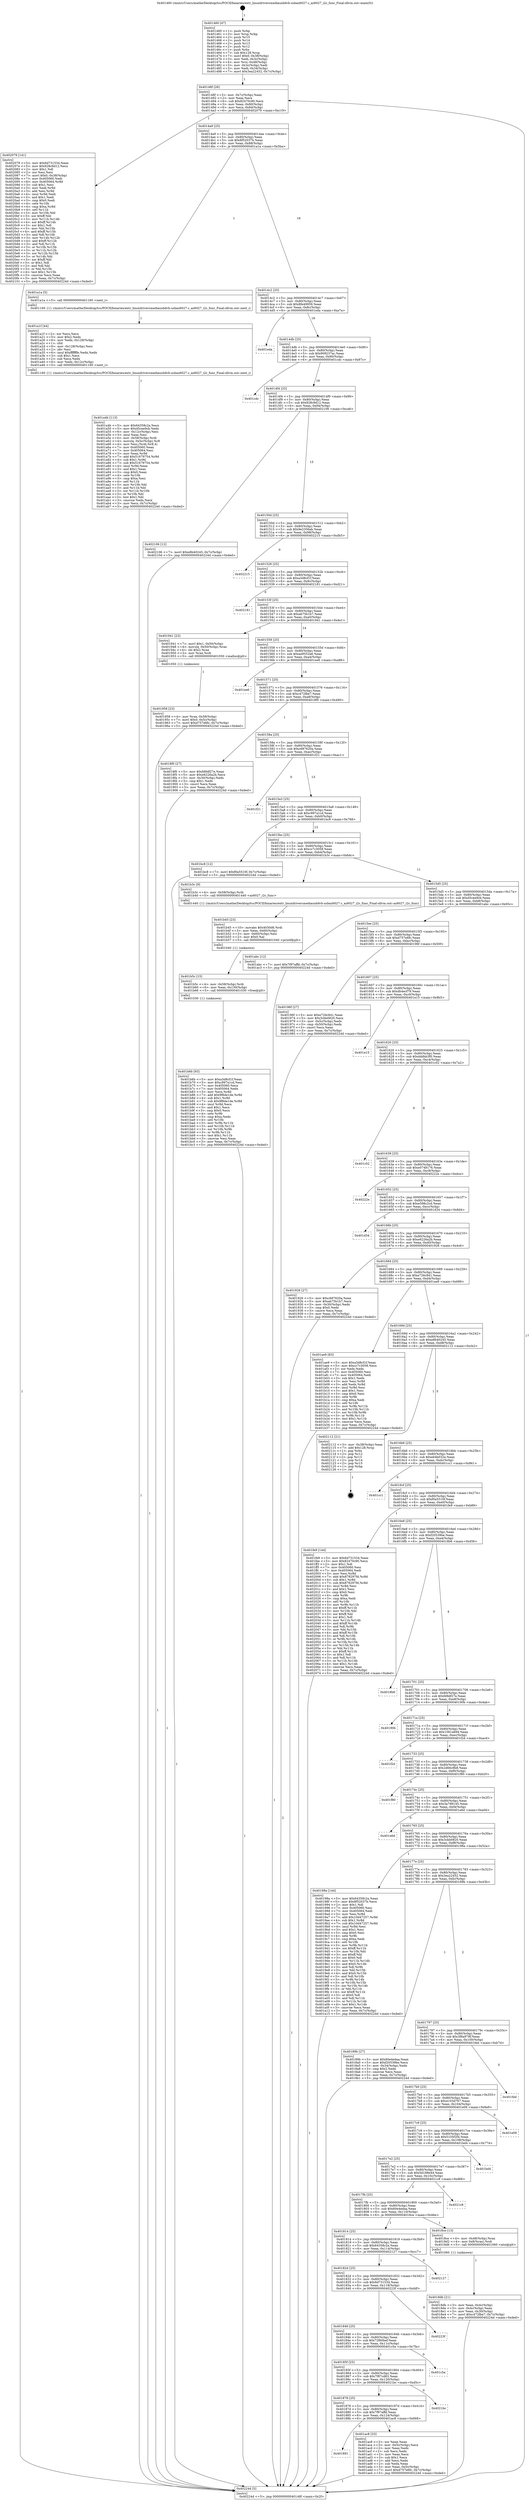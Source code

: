 digraph "0x401460" {
  label = "0x401460 (/mnt/c/Users/mathe/Desktop/tcc/POCII/binaries/extr_linuxdriversmediausbdvb-usbaz6027.c_az6027_i2c_func_Final-ollvm.out::main(0))"
  labelloc = "t"
  node[shape=record]

  Entry [label="",width=0.3,height=0.3,shape=circle,fillcolor=black,style=filled]
  "0x40148f" [label="{
     0x40148f [26]\l
     | [instrs]\l
     &nbsp;&nbsp;0x40148f \<+3\>: mov -0x7c(%rbp),%eax\l
     &nbsp;&nbsp;0x401492 \<+2\>: mov %eax,%ecx\l
     &nbsp;&nbsp;0x401494 \<+6\>: sub $0x82470c90,%ecx\l
     &nbsp;&nbsp;0x40149a \<+3\>: mov %eax,-0x80(%rbp)\l
     &nbsp;&nbsp;0x40149d \<+6\>: mov %ecx,-0x84(%rbp)\l
     &nbsp;&nbsp;0x4014a3 \<+6\>: je 0000000000402079 \<main+0xc19\>\l
  }"]
  "0x402079" [label="{
     0x402079 [141]\l
     | [instrs]\l
     &nbsp;&nbsp;0x402079 \<+5\>: mov $0x6d731534,%eax\l
     &nbsp;&nbsp;0x40207e \<+5\>: mov $0x928c9d12,%ecx\l
     &nbsp;&nbsp;0x402083 \<+2\>: mov $0x1,%dl\l
     &nbsp;&nbsp;0x402085 \<+2\>: xor %esi,%esi\l
     &nbsp;&nbsp;0x402087 \<+7\>: movl $0x0,-0x38(%rbp)\l
     &nbsp;&nbsp;0x40208e \<+7\>: mov 0x405060,%edi\l
     &nbsp;&nbsp;0x402095 \<+8\>: mov 0x405064,%r8d\l
     &nbsp;&nbsp;0x40209d \<+3\>: sub $0x1,%esi\l
     &nbsp;&nbsp;0x4020a0 \<+3\>: mov %edi,%r9d\l
     &nbsp;&nbsp;0x4020a3 \<+3\>: add %esi,%r9d\l
     &nbsp;&nbsp;0x4020a6 \<+4\>: imul %r9d,%edi\l
     &nbsp;&nbsp;0x4020aa \<+3\>: and $0x1,%edi\l
     &nbsp;&nbsp;0x4020ad \<+3\>: cmp $0x0,%edi\l
     &nbsp;&nbsp;0x4020b0 \<+4\>: sete %r10b\l
     &nbsp;&nbsp;0x4020b4 \<+4\>: cmp $0xa,%r8d\l
     &nbsp;&nbsp;0x4020b8 \<+4\>: setl %r11b\l
     &nbsp;&nbsp;0x4020bc \<+3\>: mov %r10b,%bl\l
     &nbsp;&nbsp;0x4020bf \<+3\>: xor $0xff,%bl\l
     &nbsp;&nbsp;0x4020c2 \<+3\>: mov %r11b,%r14b\l
     &nbsp;&nbsp;0x4020c5 \<+4\>: xor $0xff,%r14b\l
     &nbsp;&nbsp;0x4020c9 \<+3\>: xor $0x1,%dl\l
     &nbsp;&nbsp;0x4020cc \<+3\>: mov %bl,%r15b\l
     &nbsp;&nbsp;0x4020cf \<+4\>: and $0xff,%r15b\l
     &nbsp;&nbsp;0x4020d3 \<+3\>: and %dl,%r10b\l
     &nbsp;&nbsp;0x4020d6 \<+3\>: mov %r14b,%r12b\l
     &nbsp;&nbsp;0x4020d9 \<+4\>: and $0xff,%r12b\l
     &nbsp;&nbsp;0x4020dd \<+3\>: and %dl,%r11b\l
     &nbsp;&nbsp;0x4020e0 \<+3\>: or %r10b,%r15b\l
     &nbsp;&nbsp;0x4020e3 \<+3\>: or %r11b,%r12b\l
     &nbsp;&nbsp;0x4020e6 \<+3\>: xor %r12b,%r15b\l
     &nbsp;&nbsp;0x4020e9 \<+3\>: or %r14b,%bl\l
     &nbsp;&nbsp;0x4020ec \<+3\>: xor $0xff,%bl\l
     &nbsp;&nbsp;0x4020ef \<+3\>: or $0x1,%dl\l
     &nbsp;&nbsp;0x4020f2 \<+2\>: and %dl,%bl\l
     &nbsp;&nbsp;0x4020f4 \<+3\>: or %bl,%r15b\l
     &nbsp;&nbsp;0x4020f7 \<+4\>: test $0x1,%r15b\l
     &nbsp;&nbsp;0x4020fb \<+3\>: cmovne %ecx,%eax\l
     &nbsp;&nbsp;0x4020fe \<+3\>: mov %eax,-0x7c(%rbp)\l
     &nbsp;&nbsp;0x402101 \<+5\>: jmp 000000000040224d \<main+0xded\>\l
  }"]
  "0x4014a9" [label="{
     0x4014a9 [25]\l
     | [instrs]\l
     &nbsp;&nbsp;0x4014a9 \<+5\>: jmp 00000000004014ae \<main+0x4e\>\l
     &nbsp;&nbsp;0x4014ae \<+3\>: mov -0x80(%rbp),%eax\l
     &nbsp;&nbsp;0x4014b1 \<+5\>: sub $0x8f52037b,%eax\l
     &nbsp;&nbsp;0x4014b6 \<+6\>: mov %eax,-0x88(%rbp)\l
     &nbsp;&nbsp;0x4014bc \<+6\>: je 0000000000401a1a \<main+0x5ba\>\l
  }"]
  Exit [label="",width=0.3,height=0.3,shape=circle,fillcolor=black,style=filled,peripheries=2]
  "0x401a1a" [label="{
     0x401a1a [5]\l
     | [instrs]\l
     &nbsp;&nbsp;0x401a1a \<+5\>: call 0000000000401160 \<next_i\>\l
     | [calls]\l
     &nbsp;&nbsp;0x401160 \{1\} (/mnt/c/Users/mathe/Desktop/tcc/POCII/binaries/extr_linuxdriversmediausbdvb-usbaz6027.c_az6027_i2c_func_Final-ollvm.out::next_i)\l
  }"]
  "0x4014c2" [label="{
     0x4014c2 [25]\l
     | [instrs]\l
     &nbsp;&nbsp;0x4014c2 \<+5\>: jmp 00000000004014c7 \<main+0x67\>\l
     &nbsp;&nbsp;0x4014c7 \<+3\>: mov -0x80(%rbp),%eax\l
     &nbsp;&nbsp;0x4014ca \<+5\>: sub $0x8fe49959,%eax\l
     &nbsp;&nbsp;0x4014cf \<+6\>: mov %eax,-0x8c(%rbp)\l
     &nbsp;&nbsp;0x4014d5 \<+6\>: je 0000000000401eda \<main+0xa7a\>\l
  }"]
  "0x401b6b" [label="{
     0x401b6b [93]\l
     | [instrs]\l
     &nbsp;&nbsp;0x401b6b \<+5\>: mov $0xa3d8cf1f,%eax\l
     &nbsp;&nbsp;0x401b70 \<+5\>: mov $0xc997a1cd,%esi\l
     &nbsp;&nbsp;0x401b75 \<+7\>: mov 0x405060,%ecx\l
     &nbsp;&nbsp;0x401b7c \<+7\>: mov 0x405064,%edx\l
     &nbsp;&nbsp;0x401b83 \<+3\>: mov %ecx,%r8d\l
     &nbsp;&nbsp;0x401b86 \<+7\>: add $0x9f6de1de,%r8d\l
     &nbsp;&nbsp;0x401b8d \<+4\>: sub $0x1,%r8d\l
     &nbsp;&nbsp;0x401b91 \<+7\>: sub $0x9f6de1de,%r8d\l
     &nbsp;&nbsp;0x401b98 \<+4\>: imul %r8d,%ecx\l
     &nbsp;&nbsp;0x401b9c \<+3\>: and $0x1,%ecx\l
     &nbsp;&nbsp;0x401b9f \<+3\>: cmp $0x0,%ecx\l
     &nbsp;&nbsp;0x401ba2 \<+4\>: sete %r9b\l
     &nbsp;&nbsp;0x401ba6 \<+3\>: cmp $0xa,%edx\l
     &nbsp;&nbsp;0x401ba9 \<+4\>: setl %r10b\l
     &nbsp;&nbsp;0x401bad \<+3\>: mov %r9b,%r11b\l
     &nbsp;&nbsp;0x401bb0 \<+3\>: and %r10b,%r11b\l
     &nbsp;&nbsp;0x401bb3 \<+3\>: xor %r10b,%r9b\l
     &nbsp;&nbsp;0x401bb6 \<+3\>: or %r9b,%r11b\l
     &nbsp;&nbsp;0x401bb9 \<+4\>: test $0x1,%r11b\l
     &nbsp;&nbsp;0x401bbd \<+3\>: cmovne %esi,%eax\l
     &nbsp;&nbsp;0x401bc0 \<+3\>: mov %eax,-0x7c(%rbp)\l
     &nbsp;&nbsp;0x401bc3 \<+5\>: jmp 000000000040224d \<main+0xded\>\l
  }"]
  "0x401eda" [label="{
     0x401eda\l
  }", style=dashed]
  "0x4014db" [label="{
     0x4014db [25]\l
     | [instrs]\l
     &nbsp;&nbsp;0x4014db \<+5\>: jmp 00000000004014e0 \<main+0x80\>\l
     &nbsp;&nbsp;0x4014e0 \<+3\>: mov -0x80(%rbp),%eax\l
     &nbsp;&nbsp;0x4014e3 \<+5\>: sub $0x909237ac,%eax\l
     &nbsp;&nbsp;0x4014e8 \<+6\>: mov %eax,-0x90(%rbp)\l
     &nbsp;&nbsp;0x4014ee \<+6\>: je 0000000000401cdc \<main+0x87c\>\l
  }"]
  "0x401b5c" [label="{
     0x401b5c [15]\l
     | [instrs]\l
     &nbsp;&nbsp;0x401b5c \<+4\>: mov -0x58(%rbp),%rdi\l
     &nbsp;&nbsp;0x401b60 \<+6\>: mov %eax,-0x130(%rbp)\l
     &nbsp;&nbsp;0x401b66 \<+5\>: call 0000000000401030 \<free@plt\>\l
     | [calls]\l
     &nbsp;&nbsp;0x401030 \{1\} (unknown)\l
  }"]
  "0x401cdc" [label="{
     0x401cdc\l
  }", style=dashed]
  "0x4014f4" [label="{
     0x4014f4 [25]\l
     | [instrs]\l
     &nbsp;&nbsp;0x4014f4 \<+5\>: jmp 00000000004014f9 \<main+0x99\>\l
     &nbsp;&nbsp;0x4014f9 \<+3\>: mov -0x80(%rbp),%eax\l
     &nbsp;&nbsp;0x4014fc \<+5\>: sub $0x928c9d12,%eax\l
     &nbsp;&nbsp;0x401501 \<+6\>: mov %eax,-0x94(%rbp)\l
     &nbsp;&nbsp;0x401507 \<+6\>: je 0000000000402106 \<main+0xca6\>\l
  }"]
  "0x401b45" [label="{
     0x401b45 [23]\l
     | [instrs]\l
     &nbsp;&nbsp;0x401b45 \<+10\>: movabs $0x4030d6,%rdi\l
     &nbsp;&nbsp;0x401b4f \<+3\>: mov %eax,-0x60(%rbp)\l
     &nbsp;&nbsp;0x401b52 \<+3\>: mov -0x60(%rbp),%esi\l
     &nbsp;&nbsp;0x401b55 \<+2\>: mov $0x0,%al\l
     &nbsp;&nbsp;0x401b57 \<+5\>: call 0000000000401040 \<printf@plt\>\l
     | [calls]\l
     &nbsp;&nbsp;0x401040 \{1\} (unknown)\l
  }"]
  "0x402106" [label="{
     0x402106 [12]\l
     | [instrs]\l
     &nbsp;&nbsp;0x402106 \<+7\>: movl $0xe8b40245,-0x7c(%rbp)\l
     &nbsp;&nbsp;0x40210d \<+5\>: jmp 000000000040224d \<main+0xded\>\l
  }"]
  "0x40150d" [label="{
     0x40150d [25]\l
     | [instrs]\l
     &nbsp;&nbsp;0x40150d \<+5\>: jmp 0000000000401512 \<main+0xb2\>\l
     &nbsp;&nbsp;0x401512 \<+3\>: mov -0x80(%rbp),%eax\l
     &nbsp;&nbsp;0x401515 \<+5\>: sub $0x9e2356ab,%eax\l
     &nbsp;&nbsp;0x40151a \<+6\>: mov %eax,-0x98(%rbp)\l
     &nbsp;&nbsp;0x401520 \<+6\>: je 0000000000402215 \<main+0xdb5\>\l
  }"]
  "0x401891" [label="{
     0x401891\l
  }", style=dashed]
  "0x402215" [label="{
     0x402215\l
  }", style=dashed]
  "0x401526" [label="{
     0x401526 [25]\l
     | [instrs]\l
     &nbsp;&nbsp;0x401526 \<+5\>: jmp 000000000040152b \<main+0xcb\>\l
     &nbsp;&nbsp;0x40152b \<+3\>: mov -0x80(%rbp),%eax\l
     &nbsp;&nbsp;0x40152e \<+5\>: sub $0xa3d8cf1f,%eax\l
     &nbsp;&nbsp;0x401533 \<+6\>: mov %eax,-0x9c(%rbp)\l
     &nbsp;&nbsp;0x401539 \<+6\>: je 0000000000402181 \<main+0xd21\>\l
  }"]
  "0x401ac8" [label="{
     0x401ac8 [33]\l
     | [instrs]\l
     &nbsp;&nbsp;0x401ac8 \<+2\>: xor %eax,%eax\l
     &nbsp;&nbsp;0x401aca \<+3\>: mov -0x5c(%rbp),%ecx\l
     &nbsp;&nbsp;0x401acd \<+2\>: mov %eax,%edx\l
     &nbsp;&nbsp;0x401acf \<+2\>: sub %ecx,%edx\l
     &nbsp;&nbsp;0x401ad1 \<+2\>: mov %eax,%ecx\l
     &nbsp;&nbsp;0x401ad3 \<+3\>: sub $0x1,%ecx\l
     &nbsp;&nbsp;0x401ad6 \<+2\>: add %ecx,%edx\l
     &nbsp;&nbsp;0x401ad8 \<+2\>: sub %edx,%eax\l
     &nbsp;&nbsp;0x401ada \<+3\>: mov %eax,-0x5c(%rbp)\l
     &nbsp;&nbsp;0x401add \<+7\>: movl $0xd757e6fc,-0x7c(%rbp)\l
     &nbsp;&nbsp;0x401ae4 \<+5\>: jmp 000000000040224d \<main+0xded\>\l
  }"]
  "0x402181" [label="{
     0x402181\l
  }", style=dashed]
  "0x40153f" [label="{
     0x40153f [25]\l
     | [instrs]\l
     &nbsp;&nbsp;0x40153f \<+5\>: jmp 0000000000401544 \<main+0xe4\>\l
     &nbsp;&nbsp;0x401544 \<+3\>: mov -0x80(%rbp),%eax\l
     &nbsp;&nbsp;0x401547 \<+5\>: sub $0xab75b1b7,%eax\l
     &nbsp;&nbsp;0x40154c \<+6\>: mov %eax,-0xa0(%rbp)\l
     &nbsp;&nbsp;0x401552 \<+6\>: je 0000000000401941 \<main+0x4e1\>\l
  }"]
  "0x401878" [label="{
     0x401878 [25]\l
     | [instrs]\l
     &nbsp;&nbsp;0x401878 \<+5\>: jmp 000000000040187d \<main+0x41d\>\l
     &nbsp;&nbsp;0x40187d \<+3\>: mov -0x80(%rbp),%eax\l
     &nbsp;&nbsp;0x401880 \<+5\>: sub $0x7f97affd,%eax\l
     &nbsp;&nbsp;0x401885 \<+6\>: mov %eax,-0x124(%rbp)\l
     &nbsp;&nbsp;0x40188b \<+6\>: je 0000000000401ac8 \<main+0x668\>\l
  }"]
  "0x401941" [label="{
     0x401941 [23]\l
     | [instrs]\l
     &nbsp;&nbsp;0x401941 \<+7\>: movl $0x1,-0x50(%rbp)\l
     &nbsp;&nbsp;0x401948 \<+4\>: movslq -0x50(%rbp),%rax\l
     &nbsp;&nbsp;0x40194c \<+4\>: shl $0x2,%rax\l
     &nbsp;&nbsp;0x401950 \<+3\>: mov %rax,%rdi\l
     &nbsp;&nbsp;0x401953 \<+5\>: call 0000000000401050 \<malloc@plt\>\l
     | [calls]\l
     &nbsp;&nbsp;0x401050 \{1\} (unknown)\l
  }"]
  "0x401558" [label="{
     0x401558 [25]\l
     | [instrs]\l
     &nbsp;&nbsp;0x401558 \<+5\>: jmp 000000000040155d \<main+0xfd\>\l
     &nbsp;&nbsp;0x40155d \<+3\>: mov -0x80(%rbp),%eax\l
     &nbsp;&nbsp;0x401560 \<+5\>: sub $0xae9552a6,%eax\l
     &nbsp;&nbsp;0x401565 \<+6\>: mov %eax,-0xa4(%rbp)\l
     &nbsp;&nbsp;0x40156b \<+6\>: je 0000000000401ee6 \<main+0xa86\>\l
  }"]
  "0x4021bc" [label="{
     0x4021bc\l
  }", style=dashed]
  "0x401ee6" [label="{
     0x401ee6\l
  }", style=dashed]
  "0x401571" [label="{
     0x401571 [25]\l
     | [instrs]\l
     &nbsp;&nbsp;0x401571 \<+5\>: jmp 0000000000401576 \<main+0x116\>\l
     &nbsp;&nbsp;0x401576 \<+3\>: mov -0x80(%rbp),%eax\l
     &nbsp;&nbsp;0x401579 \<+5\>: sub $0xc472fbe7,%eax\l
     &nbsp;&nbsp;0x40157e \<+6\>: mov %eax,-0xa8(%rbp)\l
     &nbsp;&nbsp;0x401584 \<+6\>: je 00000000004018f0 \<main+0x490\>\l
  }"]
  "0x40185f" [label="{
     0x40185f [25]\l
     | [instrs]\l
     &nbsp;&nbsp;0x40185f \<+5\>: jmp 0000000000401864 \<main+0x404\>\l
     &nbsp;&nbsp;0x401864 \<+3\>: mov -0x80(%rbp),%eax\l
     &nbsp;&nbsp;0x401867 \<+5\>: sub $0x7f87cd63,%eax\l
     &nbsp;&nbsp;0x40186c \<+6\>: mov %eax,-0x120(%rbp)\l
     &nbsp;&nbsp;0x401872 \<+6\>: je 00000000004021bc \<main+0xd5c\>\l
  }"]
  "0x4018f0" [label="{
     0x4018f0 [27]\l
     | [instrs]\l
     &nbsp;&nbsp;0x4018f0 \<+5\>: mov $0xfd9df27e,%eax\l
     &nbsp;&nbsp;0x4018f5 \<+5\>: mov $0xe6226a2b,%ecx\l
     &nbsp;&nbsp;0x4018fa \<+3\>: mov -0x30(%rbp),%edx\l
     &nbsp;&nbsp;0x4018fd \<+3\>: cmp $0x1,%edx\l
     &nbsp;&nbsp;0x401900 \<+3\>: cmovl %ecx,%eax\l
     &nbsp;&nbsp;0x401903 \<+3\>: mov %eax,-0x7c(%rbp)\l
     &nbsp;&nbsp;0x401906 \<+5\>: jmp 000000000040224d \<main+0xded\>\l
  }"]
  "0x40158a" [label="{
     0x40158a [25]\l
     | [instrs]\l
     &nbsp;&nbsp;0x40158a \<+5\>: jmp 000000000040158f \<main+0x12f\>\l
     &nbsp;&nbsp;0x40158f \<+3\>: mov -0x80(%rbp),%eax\l
     &nbsp;&nbsp;0x401592 \<+5\>: sub $0xc687620a,%eax\l
     &nbsp;&nbsp;0x401597 \<+6\>: mov %eax,-0xac(%rbp)\l
     &nbsp;&nbsp;0x40159d \<+6\>: je 0000000000401f21 \<main+0xac1\>\l
  }"]
  "0x401c5a" [label="{
     0x401c5a\l
  }", style=dashed]
  "0x401f21" [label="{
     0x401f21\l
  }", style=dashed]
  "0x4015a3" [label="{
     0x4015a3 [25]\l
     | [instrs]\l
     &nbsp;&nbsp;0x4015a3 \<+5\>: jmp 00000000004015a8 \<main+0x148\>\l
     &nbsp;&nbsp;0x4015a8 \<+3\>: mov -0x80(%rbp),%eax\l
     &nbsp;&nbsp;0x4015ab \<+5\>: sub $0xc997a1cd,%eax\l
     &nbsp;&nbsp;0x4015b0 \<+6\>: mov %eax,-0xb0(%rbp)\l
     &nbsp;&nbsp;0x4015b6 \<+6\>: je 0000000000401bc8 \<main+0x768\>\l
  }"]
  "0x401846" [label="{
     0x401846 [25]\l
     | [instrs]\l
     &nbsp;&nbsp;0x401846 \<+5\>: jmp 000000000040184b \<main+0x3eb\>\l
     &nbsp;&nbsp;0x40184b \<+3\>: mov -0x80(%rbp),%eax\l
     &nbsp;&nbsp;0x40184e \<+5\>: sub $0x72f60bef,%eax\l
     &nbsp;&nbsp;0x401853 \<+6\>: mov %eax,-0x11c(%rbp)\l
     &nbsp;&nbsp;0x401859 \<+6\>: je 0000000000401c5a \<main+0x7fa\>\l
  }"]
  "0x401bc8" [label="{
     0x401bc8 [12]\l
     | [instrs]\l
     &nbsp;&nbsp;0x401bc8 \<+7\>: movl $0xf0a5510f,-0x7c(%rbp)\l
     &nbsp;&nbsp;0x401bcf \<+5\>: jmp 000000000040224d \<main+0xded\>\l
  }"]
  "0x4015bc" [label="{
     0x4015bc [25]\l
     | [instrs]\l
     &nbsp;&nbsp;0x4015bc \<+5\>: jmp 00000000004015c1 \<main+0x161\>\l
     &nbsp;&nbsp;0x4015c1 \<+3\>: mov -0x80(%rbp),%eax\l
     &nbsp;&nbsp;0x4015c4 \<+5\>: sub $0xcc7c3058,%eax\l
     &nbsp;&nbsp;0x4015c9 \<+6\>: mov %eax,-0xb4(%rbp)\l
     &nbsp;&nbsp;0x4015cf \<+6\>: je 0000000000401b3c \<main+0x6dc\>\l
  }"]
  "0x40223f" [label="{
     0x40223f\l
  }", style=dashed]
  "0x401b3c" [label="{
     0x401b3c [9]\l
     | [instrs]\l
     &nbsp;&nbsp;0x401b3c \<+4\>: mov -0x58(%rbp),%rdi\l
     &nbsp;&nbsp;0x401b40 \<+5\>: call 0000000000401440 \<az6027_i2c_func\>\l
     | [calls]\l
     &nbsp;&nbsp;0x401440 \{1\} (/mnt/c/Users/mathe/Desktop/tcc/POCII/binaries/extr_linuxdriversmediausbdvb-usbaz6027.c_az6027_i2c_func_Final-ollvm.out::az6027_i2c_func)\l
  }"]
  "0x4015d5" [label="{
     0x4015d5 [25]\l
     | [instrs]\l
     &nbsp;&nbsp;0x4015d5 \<+5\>: jmp 00000000004015da \<main+0x17a\>\l
     &nbsp;&nbsp;0x4015da \<+3\>: mov -0x80(%rbp),%eax\l
     &nbsp;&nbsp;0x4015dd \<+5\>: sub $0xd5cee9cb,%eax\l
     &nbsp;&nbsp;0x4015e2 \<+6\>: mov %eax,-0xb8(%rbp)\l
     &nbsp;&nbsp;0x4015e8 \<+6\>: je 0000000000401abc \<main+0x65c\>\l
  }"]
  "0x40182d" [label="{
     0x40182d [25]\l
     | [instrs]\l
     &nbsp;&nbsp;0x40182d \<+5\>: jmp 0000000000401832 \<main+0x3d2\>\l
     &nbsp;&nbsp;0x401832 \<+3\>: mov -0x80(%rbp),%eax\l
     &nbsp;&nbsp;0x401835 \<+5\>: sub $0x6d731534,%eax\l
     &nbsp;&nbsp;0x40183a \<+6\>: mov %eax,-0x118(%rbp)\l
     &nbsp;&nbsp;0x401840 \<+6\>: je 000000000040223f \<main+0xddf\>\l
  }"]
  "0x401abc" [label="{
     0x401abc [12]\l
     | [instrs]\l
     &nbsp;&nbsp;0x401abc \<+7\>: movl $0x7f97affd,-0x7c(%rbp)\l
     &nbsp;&nbsp;0x401ac3 \<+5\>: jmp 000000000040224d \<main+0xded\>\l
  }"]
  "0x4015ee" [label="{
     0x4015ee [25]\l
     | [instrs]\l
     &nbsp;&nbsp;0x4015ee \<+5\>: jmp 00000000004015f3 \<main+0x193\>\l
     &nbsp;&nbsp;0x4015f3 \<+3\>: mov -0x80(%rbp),%eax\l
     &nbsp;&nbsp;0x4015f6 \<+5\>: sub $0xd757e6fc,%eax\l
     &nbsp;&nbsp;0x4015fb \<+6\>: mov %eax,-0xbc(%rbp)\l
     &nbsp;&nbsp;0x401601 \<+6\>: je 000000000040196f \<main+0x50f\>\l
  }"]
  "0x402127" [label="{
     0x402127\l
  }", style=dashed]
  "0x40196f" [label="{
     0x40196f [27]\l
     | [instrs]\l
     &nbsp;&nbsp;0x40196f \<+5\>: mov $0xe726c841,%eax\l
     &nbsp;&nbsp;0x401974 \<+5\>: mov $0x3cbb0820,%ecx\l
     &nbsp;&nbsp;0x401979 \<+3\>: mov -0x5c(%rbp),%edx\l
     &nbsp;&nbsp;0x40197c \<+3\>: cmp -0x50(%rbp),%edx\l
     &nbsp;&nbsp;0x40197f \<+3\>: cmovl %ecx,%eax\l
     &nbsp;&nbsp;0x401982 \<+3\>: mov %eax,-0x7c(%rbp)\l
     &nbsp;&nbsp;0x401985 \<+5\>: jmp 000000000040224d \<main+0xded\>\l
  }"]
  "0x401607" [label="{
     0x401607 [25]\l
     | [instrs]\l
     &nbsp;&nbsp;0x401607 \<+5\>: jmp 000000000040160c \<main+0x1ac\>\l
     &nbsp;&nbsp;0x40160c \<+3\>: mov -0x80(%rbp),%eax\l
     &nbsp;&nbsp;0x40160f \<+5\>: sub $0xdb4ecf79,%eax\l
     &nbsp;&nbsp;0x401614 \<+6\>: mov %eax,-0xc0(%rbp)\l
     &nbsp;&nbsp;0x40161a \<+6\>: je 0000000000401e15 \<main+0x9b5\>\l
  }"]
  "0x401a4b" [label="{
     0x401a4b [113]\l
     | [instrs]\l
     &nbsp;&nbsp;0x401a4b \<+5\>: mov $0x64358c2a,%ecx\l
     &nbsp;&nbsp;0x401a50 \<+5\>: mov $0xd5cee9cb,%edx\l
     &nbsp;&nbsp;0x401a55 \<+6\>: mov -0x12c(%rbp),%esi\l
     &nbsp;&nbsp;0x401a5b \<+3\>: imul %eax,%esi\l
     &nbsp;&nbsp;0x401a5e \<+4\>: mov -0x58(%rbp),%rdi\l
     &nbsp;&nbsp;0x401a62 \<+4\>: movslq -0x5c(%rbp),%r8\l
     &nbsp;&nbsp;0x401a66 \<+4\>: mov %esi,(%rdi,%r8,4)\l
     &nbsp;&nbsp;0x401a6a \<+7\>: mov 0x405060,%eax\l
     &nbsp;&nbsp;0x401a71 \<+7\>: mov 0x405064,%esi\l
     &nbsp;&nbsp;0x401a78 \<+3\>: mov %eax,%r9d\l
     &nbsp;&nbsp;0x401a7b \<+7\>: add $0x51679754,%r9d\l
     &nbsp;&nbsp;0x401a82 \<+4\>: sub $0x1,%r9d\l
     &nbsp;&nbsp;0x401a86 \<+7\>: sub $0x51679754,%r9d\l
     &nbsp;&nbsp;0x401a8d \<+4\>: imul %r9d,%eax\l
     &nbsp;&nbsp;0x401a91 \<+3\>: and $0x1,%eax\l
     &nbsp;&nbsp;0x401a94 \<+3\>: cmp $0x0,%eax\l
     &nbsp;&nbsp;0x401a97 \<+4\>: sete %r10b\l
     &nbsp;&nbsp;0x401a9b \<+3\>: cmp $0xa,%esi\l
     &nbsp;&nbsp;0x401a9e \<+4\>: setl %r11b\l
     &nbsp;&nbsp;0x401aa2 \<+3\>: mov %r10b,%bl\l
     &nbsp;&nbsp;0x401aa5 \<+3\>: and %r11b,%bl\l
     &nbsp;&nbsp;0x401aa8 \<+3\>: xor %r11b,%r10b\l
     &nbsp;&nbsp;0x401aab \<+3\>: or %r10b,%bl\l
     &nbsp;&nbsp;0x401aae \<+3\>: test $0x1,%bl\l
     &nbsp;&nbsp;0x401ab1 \<+3\>: cmovne %edx,%ecx\l
     &nbsp;&nbsp;0x401ab4 \<+3\>: mov %ecx,-0x7c(%rbp)\l
     &nbsp;&nbsp;0x401ab7 \<+5\>: jmp 000000000040224d \<main+0xded\>\l
  }"]
  "0x401e15" [label="{
     0x401e15\l
  }", style=dashed]
  "0x401620" [label="{
     0x401620 [25]\l
     | [instrs]\l
     &nbsp;&nbsp;0x401620 \<+5\>: jmp 0000000000401625 \<main+0x1c5\>\l
     &nbsp;&nbsp;0x401625 \<+3\>: mov -0x80(%rbp),%eax\l
     &nbsp;&nbsp;0x401628 \<+5\>: sub $0xdddbb3f0,%eax\l
     &nbsp;&nbsp;0x40162d \<+6\>: mov %eax,-0xc4(%rbp)\l
     &nbsp;&nbsp;0x401633 \<+6\>: je 0000000000401c02 \<main+0x7a2\>\l
  }"]
  "0x401a1f" [label="{
     0x401a1f [44]\l
     | [instrs]\l
     &nbsp;&nbsp;0x401a1f \<+2\>: xor %ecx,%ecx\l
     &nbsp;&nbsp;0x401a21 \<+5\>: mov $0x2,%edx\l
     &nbsp;&nbsp;0x401a26 \<+6\>: mov %edx,-0x128(%rbp)\l
     &nbsp;&nbsp;0x401a2c \<+1\>: cltd\l
     &nbsp;&nbsp;0x401a2d \<+6\>: mov -0x128(%rbp),%esi\l
     &nbsp;&nbsp;0x401a33 \<+2\>: idiv %esi\l
     &nbsp;&nbsp;0x401a35 \<+6\>: imul $0xfffffffe,%edx,%edx\l
     &nbsp;&nbsp;0x401a3b \<+3\>: sub $0x1,%ecx\l
     &nbsp;&nbsp;0x401a3e \<+2\>: sub %ecx,%edx\l
     &nbsp;&nbsp;0x401a40 \<+6\>: mov %edx,-0x12c(%rbp)\l
     &nbsp;&nbsp;0x401a46 \<+5\>: call 0000000000401160 \<next_i\>\l
     | [calls]\l
     &nbsp;&nbsp;0x401160 \{1\} (/mnt/c/Users/mathe/Desktop/tcc/POCII/binaries/extr_linuxdriversmediausbdvb-usbaz6027.c_az6027_i2c_func_Final-ollvm.out::next_i)\l
  }"]
  "0x401c02" [label="{
     0x401c02\l
  }", style=dashed]
  "0x401639" [label="{
     0x401639 [25]\l
     | [instrs]\l
     &nbsp;&nbsp;0x401639 \<+5\>: jmp 000000000040163e \<main+0x1de\>\l
     &nbsp;&nbsp;0x40163e \<+3\>: mov -0x80(%rbp),%eax\l
     &nbsp;&nbsp;0x401641 \<+5\>: sub $0xe0748176,%eax\l
     &nbsp;&nbsp;0x401646 \<+6\>: mov %eax,-0xc8(%rbp)\l
     &nbsp;&nbsp;0x40164c \<+6\>: je 000000000040222e \<main+0xdce\>\l
  }"]
  "0x401958" [label="{
     0x401958 [23]\l
     | [instrs]\l
     &nbsp;&nbsp;0x401958 \<+4\>: mov %rax,-0x58(%rbp)\l
     &nbsp;&nbsp;0x40195c \<+7\>: movl $0x0,-0x5c(%rbp)\l
     &nbsp;&nbsp;0x401963 \<+7\>: movl $0xd757e6fc,-0x7c(%rbp)\l
     &nbsp;&nbsp;0x40196a \<+5\>: jmp 000000000040224d \<main+0xded\>\l
  }"]
  "0x40222e" [label="{
     0x40222e\l
  }", style=dashed]
  "0x401652" [label="{
     0x401652 [25]\l
     | [instrs]\l
     &nbsp;&nbsp;0x401652 \<+5\>: jmp 0000000000401657 \<main+0x1f7\>\l
     &nbsp;&nbsp;0x401657 \<+3\>: mov -0x80(%rbp),%eax\l
     &nbsp;&nbsp;0x40165a \<+5\>: sub $0xe598c2cd,%eax\l
     &nbsp;&nbsp;0x40165f \<+6\>: mov %eax,-0xcc(%rbp)\l
     &nbsp;&nbsp;0x401665 \<+6\>: je 0000000000401d34 \<main+0x8d4\>\l
  }"]
  "0x4018db" [label="{
     0x4018db [21]\l
     | [instrs]\l
     &nbsp;&nbsp;0x4018db \<+3\>: mov %eax,-0x4c(%rbp)\l
     &nbsp;&nbsp;0x4018de \<+3\>: mov -0x4c(%rbp),%eax\l
     &nbsp;&nbsp;0x4018e1 \<+3\>: mov %eax,-0x30(%rbp)\l
     &nbsp;&nbsp;0x4018e4 \<+7\>: movl $0xc472fbe7,-0x7c(%rbp)\l
     &nbsp;&nbsp;0x4018eb \<+5\>: jmp 000000000040224d \<main+0xded\>\l
  }"]
  "0x401d34" [label="{
     0x401d34\l
  }", style=dashed]
  "0x40166b" [label="{
     0x40166b [25]\l
     | [instrs]\l
     &nbsp;&nbsp;0x40166b \<+5\>: jmp 0000000000401670 \<main+0x210\>\l
     &nbsp;&nbsp;0x401670 \<+3\>: mov -0x80(%rbp),%eax\l
     &nbsp;&nbsp;0x401673 \<+5\>: sub $0xe6226a2b,%eax\l
     &nbsp;&nbsp;0x401678 \<+6\>: mov %eax,-0xd0(%rbp)\l
     &nbsp;&nbsp;0x40167e \<+6\>: je 0000000000401926 \<main+0x4c6\>\l
  }"]
  "0x401814" [label="{
     0x401814 [25]\l
     | [instrs]\l
     &nbsp;&nbsp;0x401814 \<+5\>: jmp 0000000000401819 \<main+0x3b9\>\l
     &nbsp;&nbsp;0x401819 \<+3\>: mov -0x80(%rbp),%eax\l
     &nbsp;&nbsp;0x40181c \<+5\>: sub $0x64358c2a,%eax\l
     &nbsp;&nbsp;0x401821 \<+6\>: mov %eax,-0x114(%rbp)\l
     &nbsp;&nbsp;0x401827 \<+6\>: je 0000000000402127 \<main+0xcc7\>\l
  }"]
  "0x401926" [label="{
     0x401926 [27]\l
     | [instrs]\l
     &nbsp;&nbsp;0x401926 \<+5\>: mov $0xc687620a,%eax\l
     &nbsp;&nbsp;0x40192b \<+5\>: mov $0xab75b1b7,%ecx\l
     &nbsp;&nbsp;0x401930 \<+3\>: mov -0x30(%rbp),%edx\l
     &nbsp;&nbsp;0x401933 \<+3\>: cmp $0x0,%edx\l
     &nbsp;&nbsp;0x401936 \<+3\>: cmove %ecx,%eax\l
     &nbsp;&nbsp;0x401939 \<+3\>: mov %eax,-0x7c(%rbp)\l
     &nbsp;&nbsp;0x40193c \<+5\>: jmp 000000000040224d \<main+0xded\>\l
  }"]
  "0x401684" [label="{
     0x401684 [25]\l
     | [instrs]\l
     &nbsp;&nbsp;0x401684 \<+5\>: jmp 0000000000401689 \<main+0x229\>\l
     &nbsp;&nbsp;0x401689 \<+3\>: mov -0x80(%rbp),%eax\l
     &nbsp;&nbsp;0x40168c \<+5\>: sub $0xe726c841,%eax\l
     &nbsp;&nbsp;0x401691 \<+6\>: mov %eax,-0xd4(%rbp)\l
     &nbsp;&nbsp;0x401697 \<+6\>: je 0000000000401ae9 \<main+0x689\>\l
  }"]
  "0x4018ce" [label="{
     0x4018ce [13]\l
     | [instrs]\l
     &nbsp;&nbsp;0x4018ce \<+4\>: mov -0x48(%rbp),%rax\l
     &nbsp;&nbsp;0x4018d2 \<+4\>: mov 0x8(%rax),%rdi\l
     &nbsp;&nbsp;0x4018d6 \<+5\>: call 0000000000401060 \<atoi@plt\>\l
     | [calls]\l
     &nbsp;&nbsp;0x401060 \{1\} (unknown)\l
  }"]
  "0x401ae9" [label="{
     0x401ae9 [83]\l
     | [instrs]\l
     &nbsp;&nbsp;0x401ae9 \<+5\>: mov $0xa3d8cf1f,%eax\l
     &nbsp;&nbsp;0x401aee \<+5\>: mov $0xcc7c3058,%ecx\l
     &nbsp;&nbsp;0x401af3 \<+2\>: xor %edx,%edx\l
     &nbsp;&nbsp;0x401af5 \<+7\>: mov 0x405060,%esi\l
     &nbsp;&nbsp;0x401afc \<+7\>: mov 0x405064,%edi\l
     &nbsp;&nbsp;0x401b03 \<+3\>: sub $0x1,%edx\l
     &nbsp;&nbsp;0x401b06 \<+3\>: mov %esi,%r8d\l
     &nbsp;&nbsp;0x401b09 \<+3\>: add %edx,%r8d\l
     &nbsp;&nbsp;0x401b0c \<+4\>: imul %r8d,%esi\l
     &nbsp;&nbsp;0x401b10 \<+3\>: and $0x1,%esi\l
     &nbsp;&nbsp;0x401b13 \<+3\>: cmp $0x0,%esi\l
     &nbsp;&nbsp;0x401b16 \<+4\>: sete %r9b\l
     &nbsp;&nbsp;0x401b1a \<+3\>: cmp $0xa,%edi\l
     &nbsp;&nbsp;0x401b1d \<+4\>: setl %r10b\l
     &nbsp;&nbsp;0x401b21 \<+3\>: mov %r9b,%r11b\l
     &nbsp;&nbsp;0x401b24 \<+3\>: and %r10b,%r11b\l
     &nbsp;&nbsp;0x401b27 \<+3\>: xor %r10b,%r9b\l
     &nbsp;&nbsp;0x401b2a \<+3\>: or %r9b,%r11b\l
     &nbsp;&nbsp;0x401b2d \<+4\>: test $0x1,%r11b\l
     &nbsp;&nbsp;0x401b31 \<+3\>: cmovne %ecx,%eax\l
     &nbsp;&nbsp;0x401b34 \<+3\>: mov %eax,-0x7c(%rbp)\l
     &nbsp;&nbsp;0x401b37 \<+5\>: jmp 000000000040224d \<main+0xded\>\l
  }"]
  "0x40169d" [label="{
     0x40169d [25]\l
     | [instrs]\l
     &nbsp;&nbsp;0x40169d \<+5\>: jmp 00000000004016a2 \<main+0x242\>\l
     &nbsp;&nbsp;0x4016a2 \<+3\>: mov -0x80(%rbp),%eax\l
     &nbsp;&nbsp;0x4016a5 \<+5\>: sub $0xe8b40245,%eax\l
     &nbsp;&nbsp;0x4016aa \<+6\>: mov %eax,-0xd8(%rbp)\l
     &nbsp;&nbsp;0x4016b0 \<+6\>: je 0000000000402112 \<main+0xcb2\>\l
  }"]
  "0x4017fb" [label="{
     0x4017fb [25]\l
     | [instrs]\l
     &nbsp;&nbsp;0x4017fb \<+5\>: jmp 0000000000401800 \<main+0x3a0\>\l
     &nbsp;&nbsp;0x401800 \<+3\>: mov -0x80(%rbp),%eax\l
     &nbsp;&nbsp;0x401803 \<+5\>: sub $0x60e4edaa,%eax\l
     &nbsp;&nbsp;0x401808 \<+6\>: mov %eax,-0x110(%rbp)\l
     &nbsp;&nbsp;0x40180e \<+6\>: je 00000000004018ce \<main+0x46e\>\l
  }"]
  "0x402112" [label="{
     0x402112 [21]\l
     | [instrs]\l
     &nbsp;&nbsp;0x402112 \<+3\>: mov -0x38(%rbp),%eax\l
     &nbsp;&nbsp;0x402115 \<+7\>: add $0x128,%rsp\l
     &nbsp;&nbsp;0x40211c \<+1\>: pop %rbx\l
     &nbsp;&nbsp;0x40211d \<+2\>: pop %r12\l
     &nbsp;&nbsp;0x40211f \<+2\>: pop %r13\l
     &nbsp;&nbsp;0x402121 \<+2\>: pop %r14\l
     &nbsp;&nbsp;0x402123 \<+2\>: pop %r15\l
     &nbsp;&nbsp;0x402125 \<+1\>: pop %rbp\l
     &nbsp;&nbsp;0x402126 \<+1\>: ret\l
  }"]
  "0x4016b6" [label="{
     0x4016b6 [25]\l
     | [instrs]\l
     &nbsp;&nbsp;0x4016b6 \<+5\>: jmp 00000000004016bb \<main+0x25b\>\l
     &nbsp;&nbsp;0x4016bb \<+3\>: mov -0x80(%rbp),%eax\l
     &nbsp;&nbsp;0x4016be \<+5\>: sub $0xeb4b032e,%eax\l
     &nbsp;&nbsp;0x4016c3 \<+6\>: mov %eax,-0xdc(%rbp)\l
     &nbsp;&nbsp;0x4016c9 \<+6\>: je 0000000000401cc1 \<main+0x861\>\l
  }"]
  "0x4021c8" [label="{
     0x4021c8\l
  }", style=dashed]
  "0x401cc1" [label="{
     0x401cc1\l
  }", style=dashed]
  "0x4016cf" [label="{
     0x4016cf [25]\l
     | [instrs]\l
     &nbsp;&nbsp;0x4016cf \<+5\>: jmp 00000000004016d4 \<main+0x274\>\l
     &nbsp;&nbsp;0x4016d4 \<+3\>: mov -0x80(%rbp),%eax\l
     &nbsp;&nbsp;0x4016d7 \<+5\>: sub $0xf0a5510f,%eax\l
     &nbsp;&nbsp;0x4016dc \<+6\>: mov %eax,-0xe0(%rbp)\l
     &nbsp;&nbsp;0x4016e2 \<+6\>: je 0000000000401fe9 \<main+0xb89\>\l
  }"]
  "0x4017e2" [label="{
     0x4017e2 [25]\l
     | [instrs]\l
     &nbsp;&nbsp;0x4017e2 \<+5\>: jmp 00000000004017e7 \<main+0x387\>\l
     &nbsp;&nbsp;0x4017e7 \<+3\>: mov -0x80(%rbp),%eax\l
     &nbsp;&nbsp;0x4017ea \<+5\>: sub $0x5d188e44,%eax\l
     &nbsp;&nbsp;0x4017ef \<+6\>: mov %eax,-0x10c(%rbp)\l
     &nbsp;&nbsp;0x4017f5 \<+6\>: je 00000000004021c8 \<main+0xd68\>\l
  }"]
  "0x401fe9" [label="{
     0x401fe9 [144]\l
     | [instrs]\l
     &nbsp;&nbsp;0x401fe9 \<+5\>: mov $0x6d731534,%eax\l
     &nbsp;&nbsp;0x401fee \<+5\>: mov $0x82470c90,%ecx\l
     &nbsp;&nbsp;0x401ff3 \<+2\>: mov $0x1,%dl\l
     &nbsp;&nbsp;0x401ff5 \<+7\>: mov 0x405060,%esi\l
     &nbsp;&nbsp;0x401ffc \<+7\>: mov 0x405064,%edi\l
     &nbsp;&nbsp;0x402003 \<+3\>: mov %esi,%r8d\l
     &nbsp;&nbsp;0x402006 \<+7\>: add $0x878297fd,%r8d\l
     &nbsp;&nbsp;0x40200d \<+4\>: sub $0x1,%r8d\l
     &nbsp;&nbsp;0x402011 \<+7\>: sub $0x878297fd,%r8d\l
     &nbsp;&nbsp;0x402018 \<+4\>: imul %r8d,%esi\l
     &nbsp;&nbsp;0x40201c \<+3\>: and $0x1,%esi\l
     &nbsp;&nbsp;0x40201f \<+3\>: cmp $0x0,%esi\l
     &nbsp;&nbsp;0x402022 \<+4\>: sete %r9b\l
     &nbsp;&nbsp;0x402026 \<+3\>: cmp $0xa,%edi\l
     &nbsp;&nbsp;0x402029 \<+4\>: setl %r10b\l
     &nbsp;&nbsp;0x40202d \<+3\>: mov %r9b,%r11b\l
     &nbsp;&nbsp;0x402030 \<+4\>: xor $0xff,%r11b\l
     &nbsp;&nbsp;0x402034 \<+3\>: mov %r10b,%bl\l
     &nbsp;&nbsp;0x402037 \<+3\>: xor $0xff,%bl\l
     &nbsp;&nbsp;0x40203a \<+3\>: xor $0x1,%dl\l
     &nbsp;&nbsp;0x40203d \<+3\>: mov %r11b,%r14b\l
     &nbsp;&nbsp;0x402040 \<+4\>: and $0xff,%r14b\l
     &nbsp;&nbsp;0x402044 \<+3\>: and %dl,%r9b\l
     &nbsp;&nbsp;0x402047 \<+3\>: mov %bl,%r15b\l
     &nbsp;&nbsp;0x40204a \<+4\>: and $0xff,%r15b\l
     &nbsp;&nbsp;0x40204e \<+3\>: and %dl,%r10b\l
     &nbsp;&nbsp;0x402051 \<+3\>: or %r9b,%r14b\l
     &nbsp;&nbsp;0x402054 \<+3\>: or %r10b,%r15b\l
     &nbsp;&nbsp;0x402057 \<+3\>: xor %r15b,%r14b\l
     &nbsp;&nbsp;0x40205a \<+3\>: or %bl,%r11b\l
     &nbsp;&nbsp;0x40205d \<+4\>: xor $0xff,%r11b\l
     &nbsp;&nbsp;0x402061 \<+3\>: or $0x1,%dl\l
     &nbsp;&nbsp;0x402064 \<+3\>: and %dl,%r11b\l
     &nbsp;&nbsp;0x402067 \<+3\>: or %r11b,%r14b\l
     &nbsp;&nbsp;0x40206a \<+4\>: test $0x1,%r14b\l
     &nbsp;&nbsp;0x40206e \<+3\>: cmovne %ecx,%eax\l
     &nbsp;&nbsp;0x402071 \<+3\>: mov %eax,-0x7c(%rbp)\l
     &nbsp;&nbsp;0x402074 \<+5\>: jmp 000000000040224d \<main+0xded\>\l
  }"]
  "0x4016e8" [label="{
     0x4016e8 [25]\l
     | [instrs]\l
     &nbsp;&nbsp;0x4016e8 \<+5\>: jmp 00000000004016ed \<main+0x28d\>\l
     &nbsp;&nbsp;0x4016ed \<+3\>: mov -0x80(%rbp),%eax\l
     &nbsp;&nbsp;0x4016f0 \<+5\>: sub $0xf20539be,%eax\l
     &nbsp;&nbsp;0x4016f5 \<+6\>: mov %eax,-0xe4(%rbp)\l
     &nbsp;&nbsp;0x4016fb \<+6\>: je 00000000004018b6 \<main+0x456\>\l
  }"]
  "0x401bd4" [label="{
     0x401bd4\l
  }", style=dashed]
  "0x4018b6" [label="{
     0x4018b6\l
  }", style=dashed]
  "0x401701" [label="{
     0x401701 [25]\l
     | [instrs]\l
     &nbsp;&nbsp;0x401701 \<+5\>: jmp 0000000000401706 \<main+0x2a6\>\l
     &nbsp;&nbsp;0x401706 \<+3\>: mov -0x80(%rbp),%eax\l
     &nbsp;&nbsp;0x401709 \<+5\>: sub $0xfd9df27e,%eax\l
     &nbsp;&nbsp;0x40170e \<+6\>: mov %eax,-0xe8(%rbp)\l
     &nbsp;&nbsp;0x401714 \<+6\>: je 000000000040190b \<main+0x4ab\>\l
  }"]
  "0x4017c9" [label="{
     0x4017c9 [25]\l
     | [instrs]\l
     &nbsp;&nbsp;0x4017c9 \<+5\>: jmp 00000000004017ce \<main+0x36e\>\l
     &nbsp;&nbsp;0x4017ce \<+3\>: mov -0x80(%rbp),%eax\l
     &nbsp;&nbsp;0x4017d1 \<+5\>: sub $0x5105f2f4,%eax\l
     &nbsp;&nbsp;0x4017d6 \<+6\>: mov %eax,-0x108(%rbp)\l
     &nbsp;&nbsp;0x4017dc \<+6\>: je 0000000000401bd4 \<main+0x774\>\l
  }"]
  "0x40190b" [label="{
     0x40190b\l
  }", style=dashed]
  "0x40171a" [label="{
     0x40171a [25]\l
     | [instrs]\l
     &nbsp;&nbsp;0x40171a \<+5\>: jmp 000000000040171f \<main+0x2bf\>\l
     &nbsp;&nbsp;0x40171f \<+3\>: mov -0x80(%rbp),%eax\l
     &nbsp;&nbsp;0x401722 \<+5\>: sub $0x1581a694,%eax\l
     &nbsp;&nbsp;0x401727 \<+6\>: mov %eax,-0xec(%rbp)\l
     &nbsp;&nbsp;0x40172d \<+6\>: je 0000000000401f2d \<main+0xacd\>\l
  }"]
  "0x401e09" [label="{
     0x401e09\l
  }", style=dashed]
  "0x401f2d" [label="{
     0x401f2d\l
  }", style=dashed]
  "0x401733" [label="{
     0x401733 [25]\l
     | [instrs]\l
     &nbsp;&nbsp;0x401733 \<+5\>: jmp 0000000000401738 \<main+0x2d8\>\l
     &nbsp;&nbsp;0x401738 \<+3\>: mov -0x80(%rbp),%eax\l
     &nbsp;&nbsp;0x40173b \<+5\>: sub $0x2d66c9b8,%eax\l
     &nbsp;&nbsp;0x401740 \<+6\>: mov %eax,-0xf0(%rbp)\l
     &nbsp;&nbsp;0x401746 \<+6\>: je 0000000000401f80 \<main+0xb20\>\l
  }"]
  "0x4017b0" [label="{
     0x4017b0 [25]\l
     | [instrs]\l
     &nbsp;&nbsp;0x4017b0 \<+5\>: jmp 00000000004017b5 \<main+0x355\>\l
     &nbsp;&nbsp;0x4017b5 \<+3\>: mov -0x80(%rbp),%eax\l
     &nbsp;&nbsp;0x4017b8 \<+5\>: sub $0x4103d767,%eax\l
     &nbsp;&nbsp;0x4017bd \<+6\>: mov %eax,-0x104(%rbp)\l
     &nbsp;&nbsp;0x4017c3 \<+6\>: je 0000000000401e09 \<main+0x9a9\>\l
  }"]
  "0x401f80" [label="{
     0x401f80\l
  }", style=dashed]
  "0x40174c" [label="{
     0x40174c [25]\l
     | [instrs]\l
     &nbsp;&nbsp;0x40174c \<+5\>: jmp 0000000000401751 \<main+0x2f1\>\l
     &nbsp;&nbsp;0x401751 \<+3\>: mov -0x80(%rbp),%eax\l
     &nbsp;&nbsp;0x401754 \<+5\>: sub $0x3a798145,%eax\l
     &nbsp;&nbsp;0x401759 \<+6\>: mov %eax,-0xf4(%rbp)\l
     &nbsp;&nbsp;0x40175f \<+6\>: je 0000000000401e6d \<main+0xa0d\>\l
  }"]
  "0x401fdd" [label="{
     0x401fdd\l
  }", style=dashed]
  "0x401e6d" [label="{
     0x401e6d\l
  }", style=dashed]
  "0x401765" [label="{
     0x401765 [25]\l
     | [instrs]\l
     &nbsp;&nbsp;0x401765 \<+5\>: jmp 000000000040176a \<main+0x30a\>\l
     &nbsp;&nbsp;0x40176a \<+3\>: mov -0x80(%rbp),%eax\l
     &nbsp;&nbsp;0x40176d \<+5\>: sub $0x3cbb0820,%eax\l
     &nbsp;&nbsp;0x401772 \<+6\>: mov %eax,-0xf8(%rbp)\l
     &nbsp;&nbsp;0x401778 \<+6\>: je 000000000040198a \<main+0x52a\>\l
  }"]
  "0x401460" [label="{
     0x401460 [47]\l
     | [instrs]\l
     &nbsp;&nbsp;0x401460 \<+1\>: push %rbp\l
     &nbsp;&nbsp;0x401461 \<+3\>: mov %rsp,%rbp\l
     &nbsp;&nbsp;0x401464 \<+2\>: push %r15\l
     &nbsp;&nbsp;0x401466 \<+2\>: push %r14\l
     &nbsp;&nbsp;0x401468 \<+2\>: push %r13\l
     &nbsp;&nbsp;0x40146a \<+2\>: push %r12\l
     &nbsp;&nbsp;0x40146c \<+1\>: push %rbx\l
     &nbsp;&nbsp;0x40146d \<+7\>: sub $0x128,%rsp\l
     &nbsp;&nbsp;0x401474 \<+7\>: movl $0x0,-0x38(%rbp)\l
     &nbsp;&nbsp;0x40147b \<+3\>: mov %edi,-0x3c(%rbp)\l
     &nbsp;&nbsp;0x40147e \<+4\>: mov %rsi,-0x48(%rbp)\l
     &nbsp;&nbsp;0x401482 \<+3\>: mov -0x3c(%rbp),%edi\l
     &nbsp;&nbsp;0x401485 \<+3\>: mov %edi,-0x34(%rbp)\l
     &nbsp;&nbsp;0x401488 \<+7\>: movl $0x3ea22452,-0x7c(%rbp)\l
  }"]
  "0x40198a" [label="{
     0x40198a [144]\l
     | [instrs]\l
     &nbsp;&nbsp;0x40198a \<+5\>: mov $0x64358c2a,%eax\l
     &nbsp;&nbsp;0x40198f \<+5\>: mov $0x8f52037b,%ecx\l
     &nbsp;&nbsp;0x401994 \<+2\>: mov $0x1,%dl\l
     &nbsp;&nbsp;0x401996 \<+7\>: mov 0x405060,%esi\l
     &nbsp;&nbsp;0x40199d \<+7\>: mov 0x405064,%edi\l
     &nbsp;&nbsp;0x4019a4 \<+3\>: mov %esi,%r8d\l
     &nbsp;&nbsp;0x4019a7 \<+7\>: add $0x10d47257,%r8d\l
     &nbsp;&nbsp;0x4019ae \<+4\>: sub $0x1,%r8d\l
     &nbsp;&nbsp;0x4019b2 \<+7\>: sub $0x10d47257,%r8d\l
     &nbsp;&nbsp;0x4019b9 \<+4\>: imul %r8d,%esi\l
     &nbsp;&nbsp;0x4019bd \<+3\>: and $0x1,%esi\l
     &nbsp;&nbsp;0x4019c0 \<+3\>: cmp $0x0,%esi\l
     &nbsp;&nbsp;0x4019c3 \<+4\>: sete %r9b\l
     &nbsp;&nbsp;0x4019c7 \<+3\>: cmp $0xa,%edi\l
     &nbsp;&nbsp;0x4019ca \<+4\>: setl %r10b\l
     &nbsp;&nbsp;0x4019ce \<+3\>: mov %r9b,%r11b\l
     &nbsp;&nbsp;0x4019d1 \<+4\>: xor $0xff,%r11b\l
     &nbsp;&nbsp;0x4019d5 \<+3\>: mov %r10b,%bl\l
     &nbsp;&nbsp;0x4019d8 \<+3\>: xor $0xff,%bl\l
     &nbsp;&nbsp;0x4019db \<+3\>: xor $0x0,%dl\l
     &nbsp;&nbsp;0x4019de \<+3\>: mov %r11b,%r14b\l
     &nbsp;&nbsp;0x4019e1 \<+4\>: and $0x0,%r14b\l
     &nbsp;&nbsp;0x4019e5 \<+3\>: and %dl,%r9b\l
     &nbsp;&nbsp;0x4019e8 \<+3\>: mov %bl,%r15b\l
     &nbsp;&nbsp;0x4019eb \<+4\>: and $0x0,%r15b\l
     &nbsp;&nbsp;0x4019ef \<+3\>: and %dl,%r10b\l
     &nbsp;&nbsp;0x4019f2 \<+3\>: or %r9b,%r14b\l
     &nbsp;&nbsp;0x4019f5 \<+3\>: or %r10b,%r15b\l
     &nbsp;&nbsp;0x4019f8 \<+3\>: xor %r15b,%r14b\l
     &nbsp;&nbsp;0x4019fb \<+3\>: or %bl,%r11b\l
     &nbsp;&nbsp;0x4019fe \<+4\>: xor $0xff,%r11b\l
     &nbsp;&nbsp;0x401a02 \<+3\>: or $0x0,%dl\l
     &nbsp;&nbsp;0x401a05 \<+3\>: and %dl,%r11b\l
     &nbsp;&nbsp;0x401a08 \<+3\>: or %r11b,%r14b\l
     &nbsp;&nbsp;0x401a0b \<+4\>: test $0x1,%r14b\l
     &nbsp;&nbsp;0x401a0f \<+3\>: cmovne %ecx,%eax\l
     &nbsp;&nbsp;0x401a12 \<+3\>: mov %eax,-0x7c(%rbp)\l
     &nbsp;&nbsp;0x401a15 \<+5\>: jmp 000000000040224d \<main+0xded\>\l
  }"]
  "0x40177e" [label="{
     0x40177e [25]\l
     | [instrs]\l
     &nbsp;&nbsp;0x40177e \<+5\>: jmp 0000000000401783 \<main+0x323\>\l
     &nbsp;&nbsp;0x401783 \<+3\>: mov -0x80(%rbp),%eax\l
     &nbsp;&nbsp;0x401786 \<+5\>: sub $0x3ea22452,%eax\l
     &nbsp;&nbsp;0x40178b \<+6\>: mov %eax,-0xfc(%rbp)\l
     &nbsp;&nbsp;0x401791 \<+6\>: je 000000000040189b \<main+0x43b\>\l
  }"]
  "0x40224d" [label="{
     0x40224d [5]\l
     | [instrs]\l
     &nbsp;&nbsp;0x40224d \<+5\>: jmp 000000000040148f \<main+0x2f\>\l
  }"]
  "0x40189b" [label="{
     0x40189b [27]\l
     | [instrs]\l
     &nbsp;&nbsp;0x40189b \<+5\>: mov $0x60e4edaa,%eax\l
     &nbsp;&nbsp;0x4018a0 \<+5\>: mov $0xf20539be,%ecx\l
     &nbsp;&nbsp;0x4018a5 \<+3\>: mov -0x34(%rbp),%edx\l
     &nbsp;&nbsp;0x4018a8 \<+3\>: cmp $0x2,%edx\l
     &nbsp;&nbsp;0x4018ab \<+3\>: cmovne %ecx,%eax\l
     &nbsp;&nbsp;0x4018ae \<+3\>: mov %eax,-0x7c(%rbp)\l
     &nbsp;&nbsp;0x4018b1 \<+5\>: jmp 000000000040224d \<main+0xded\>\l
  }"]
  "0x401797" [label="{
     0x401797 [25]\l
     | [instrs]\l
     &nbsp;&nbsp;0x401797 \<+5\>: jmp 000000000040179c \<main+0x33c\>\l
     &nbsp;&nbsp;0x40179c \<+3\>: mov -0x80(%rbp),%eax\l
     &nbsp;&nbsp;0x40179f \<+5\>: sub $0x3f6a979f,%eax\l
     &nbsp;&nbsp;0x4017a4 \<+6\>: mov %eax,-0x100(%rbp)\l
     &nbsp;&nbsp;0x4017aa \<+6\>: je 0000000000401fdd \<main+0xb7d\>\l
  }"]
  Entry -> "0x401460" [label=" 1"]
  "0x40148f" -> "0x402079" [label=" 1"]
  "0x40148f" -> "0x4014a9" [label=" 17"]
  "0x402112" -> Exit [label=" 1"]
  "0x4014a9" -> "0x401a1a" [label=" 1"]
  "0x4014a9" -> "0x4014c2" [label=" 16"]
  "0x402106" -> "0x40224d" [label=" 1"]
  "0x4014c2" -> "0x401eda" [label=" 0"]
  "0x4014c2" -> "0x4014db" [label=" 16"]
  "0x402079" -> "0x40224d" [label=" 1"]
  "0x4014db" -> "0x401cdc" [label=" 0"]
  "0x4014db" -> "0x4014f4" [label=" 16"]
  "0x401fe9" -> "0x40224d" [label=" 1"]
  "0x4014f4" -> "0x402106" [label=" 1"]
  "0x4014f4" -> "0x40150d" [label=" 15"]
  "0x401bc8" -> "0x40224d" [label=" 1"]
  "0x40150d" -> "0x402215" [label=" 0"]
  "0x40150d" -> "0x401526" [label=" 15"]
  "0x401b6b" -> "0x40224d" [label=" 1"]
  "0x401526" -> "0x402181" [label=" 0"]
  "0x401526" -> "0x40153f" [label=" 15"]
  "0x401b5c" -> "0x401b6b" [label=" 1"]
  "0x40153f" -> "0x401941" [label=" 1"]
  "0x40153f" -> "0x401558" [label=" 14"]
  "0x401b3c" -> "0x401b45" [label=" 1"]
  "0x401558" -> "0x401ee6" [label=" 0"]
  "0x401558" -> "0x401571" [label=" 14"]
  "0x401ae9" -> "0x40224d" [label=" 1"]
  "0x401571" -> "0x4018f0" [label=" 1"]
  "0x401571" -> "0x40158a" [label=" 13"]
  "0x401878" -> "0x401891" [label=" 0"]
  "0x40158a" -> "0x401f21" [label=" 0"]
  "0x40158a" -> "0x4015a3" [label=" 13"]
  "0x401878" -> "0x401ac8" [label=" 1"]
  "0x4015a3" -> "0x401bc8" [label=" 1"]
  "0x4015a3" -> "0x4015bc" [label=" 12"]
  "0x40185f" -> "0x401878" [label=" 1"]
  "0x4015bc" -> "0x401b3c" [label=" 1"]
  "0x4015bc" -> "0x4015d5" [label=" 11"]
  "0x40185f" -> "0x4021bc" [label=" 0"]
  "0x4015d5" -> "0x401abc" [label=" 1"]
  "0x4015d5" -> "0x4015ee" [label=" 10"]
  "0x401846" -> "0x40185f" [label=" 1"]
  "0x4015ee" -> "0x40196f" [label=" 2"]
  "0x4015ee" -> "0x401607" [label=" 8"]
  "0x401846" -> "0x401c5a" [label=" 0"]
  "0x401607" -> "0x401e15" [label=" 0"]
  "0x401607" -> "0x401620" [label=" 8"]
  "0x40182d" -> "0x401846" [label=" 1"]
  "0x401620" -> "0x401c02" [label=" 0"]
  "0x401620" -> "0x401639" [label=" 8"]
  "0x40182d" -> "0x40223f" [label=" 0"]
  "0x401639" -> "0x40222e" [label=" 0"]
  "0x401639" -> "0x401652" [label=" 8"]
  "0x401ac8" -> "0x40224d" [label=" 1"]
  "0x401652" -> "0x401d34" [label=" 0"]
  "0x401652" -> "0x40166b" [label=" 8"]
  "0x401814" -> "0x40182d" [label=" 1"]
  "0x40166b" -> "0x401926" [label=" 1"]
  "0x40166b" -> "0x401684" [label=" 7"]
  "0x401814" -> "0x402127" [label=" 0"]
  "0x401684" -> "0x401ae9" [label=" 1"]
  "0x401684" -> "0x40169d" [label=" 6"]
  "0x401b45" -> "0x401b5c" [label=" 1"]
  "0x40169d" -> "0x402112" [label=" 1"]
  "0x40169d" -> "0x4016b6" [label=" 5"]
  "0x401a4b" -> "0x40224d" [label=" 1"]
  "0x4016b6" -> "0x401cc1" [label=" 0"]
  "0x4016b6" -> "0x4016cf" [label=" 5"]
  "0x401a1f" -> "0x401a4b" [label=" 1"]
  "0x4016cf" -> "0x401fe9" [label=" 1"]
  "0x4016cf" -> "0x4016e8" [label=" 4"]
  "0x40198a" -> "0x40224d" [label=" 1"]
  "0x4016e8" -> "0x4018b6" [label=" 0"]
  "0x4016e8" -> "0x401701" [label=" 4"]
  "0x40196f" -> "0x40224d" [label=" 2"]
  "0x401701" -> "0x40190b" [label=" 0"]
  "0x401701" -> "0x40171a" [label=" 4"]
  "0x401941" -> "0x401958" [label=" 1"]
  "0x40171a" -> "0x401f2d" [label=" 0"]
  "0x40171a" -> "0x401733" [label=" 4"]
  "0x401926" -> "0x40224d" [label=" 1"]
  "0x401733" -> "0x401f80" [label=" 0"]
  "0x401733" -> "0x40174c" [label=" 4"]
  "0x4018db" -> "0x40224d" [label=" 1"]
  "0x40174c" -> "0x401e6d" [label=" 0"]
  "0x40174c" -> "0x401765" [label=" 4"]
  "0x4018ce" -> "0x4018db" [label=" 1"]
  "0x401765" -> "0x40198a" [label=" 1"]
  "0x401765" -> "0x40177e" [label=" 3"]
  "0x4017fb" -> "0x4018ce" [label=" 1"]
  "0x40177e" -> "0x40189b" [label=" 1"]
  "0x40177e" -> "0x401797" [label=" 2"]
  "0x40189b" -> "0x40224d" [label=" 1"]
  "0x401460" -> "0x40148f" [label=" 1"]
  "0x40224d" -> "0x40148f" [label=" 17"]
  "0x4017fb" -> "0x401814" [label=" 1"]
  "0x401797" -> "0x401fdd" [label=" 0"]
  "0x401797" -> "0x4017b0" [label=" 2"]
  "0x4018f0" -> "0x40224d" [label=" 1"]
  "0x4017b0" -> "0x401e09" [label=" 0"]
  "0x4017b0" -> "0x4017c9" [label=" 2"]
  "0x401958" -> "0x40224d" [label=" 1"]
  "0x4017c9" -> "0x401bd4" [label=" 0"]
  "0x4017c9" -> "0x4017e2" [label=" 2"]
  "0x401a1a" -> "0x401a1f" [label=" 1"]
  "0x4017e2" -> "0x4021c8" [label=" 0"]
  "0x4017e2" -> "0x4017fb" [label=" 2"]
  "0x401abc" -> "0x40224d" [label=" 1"]
}
